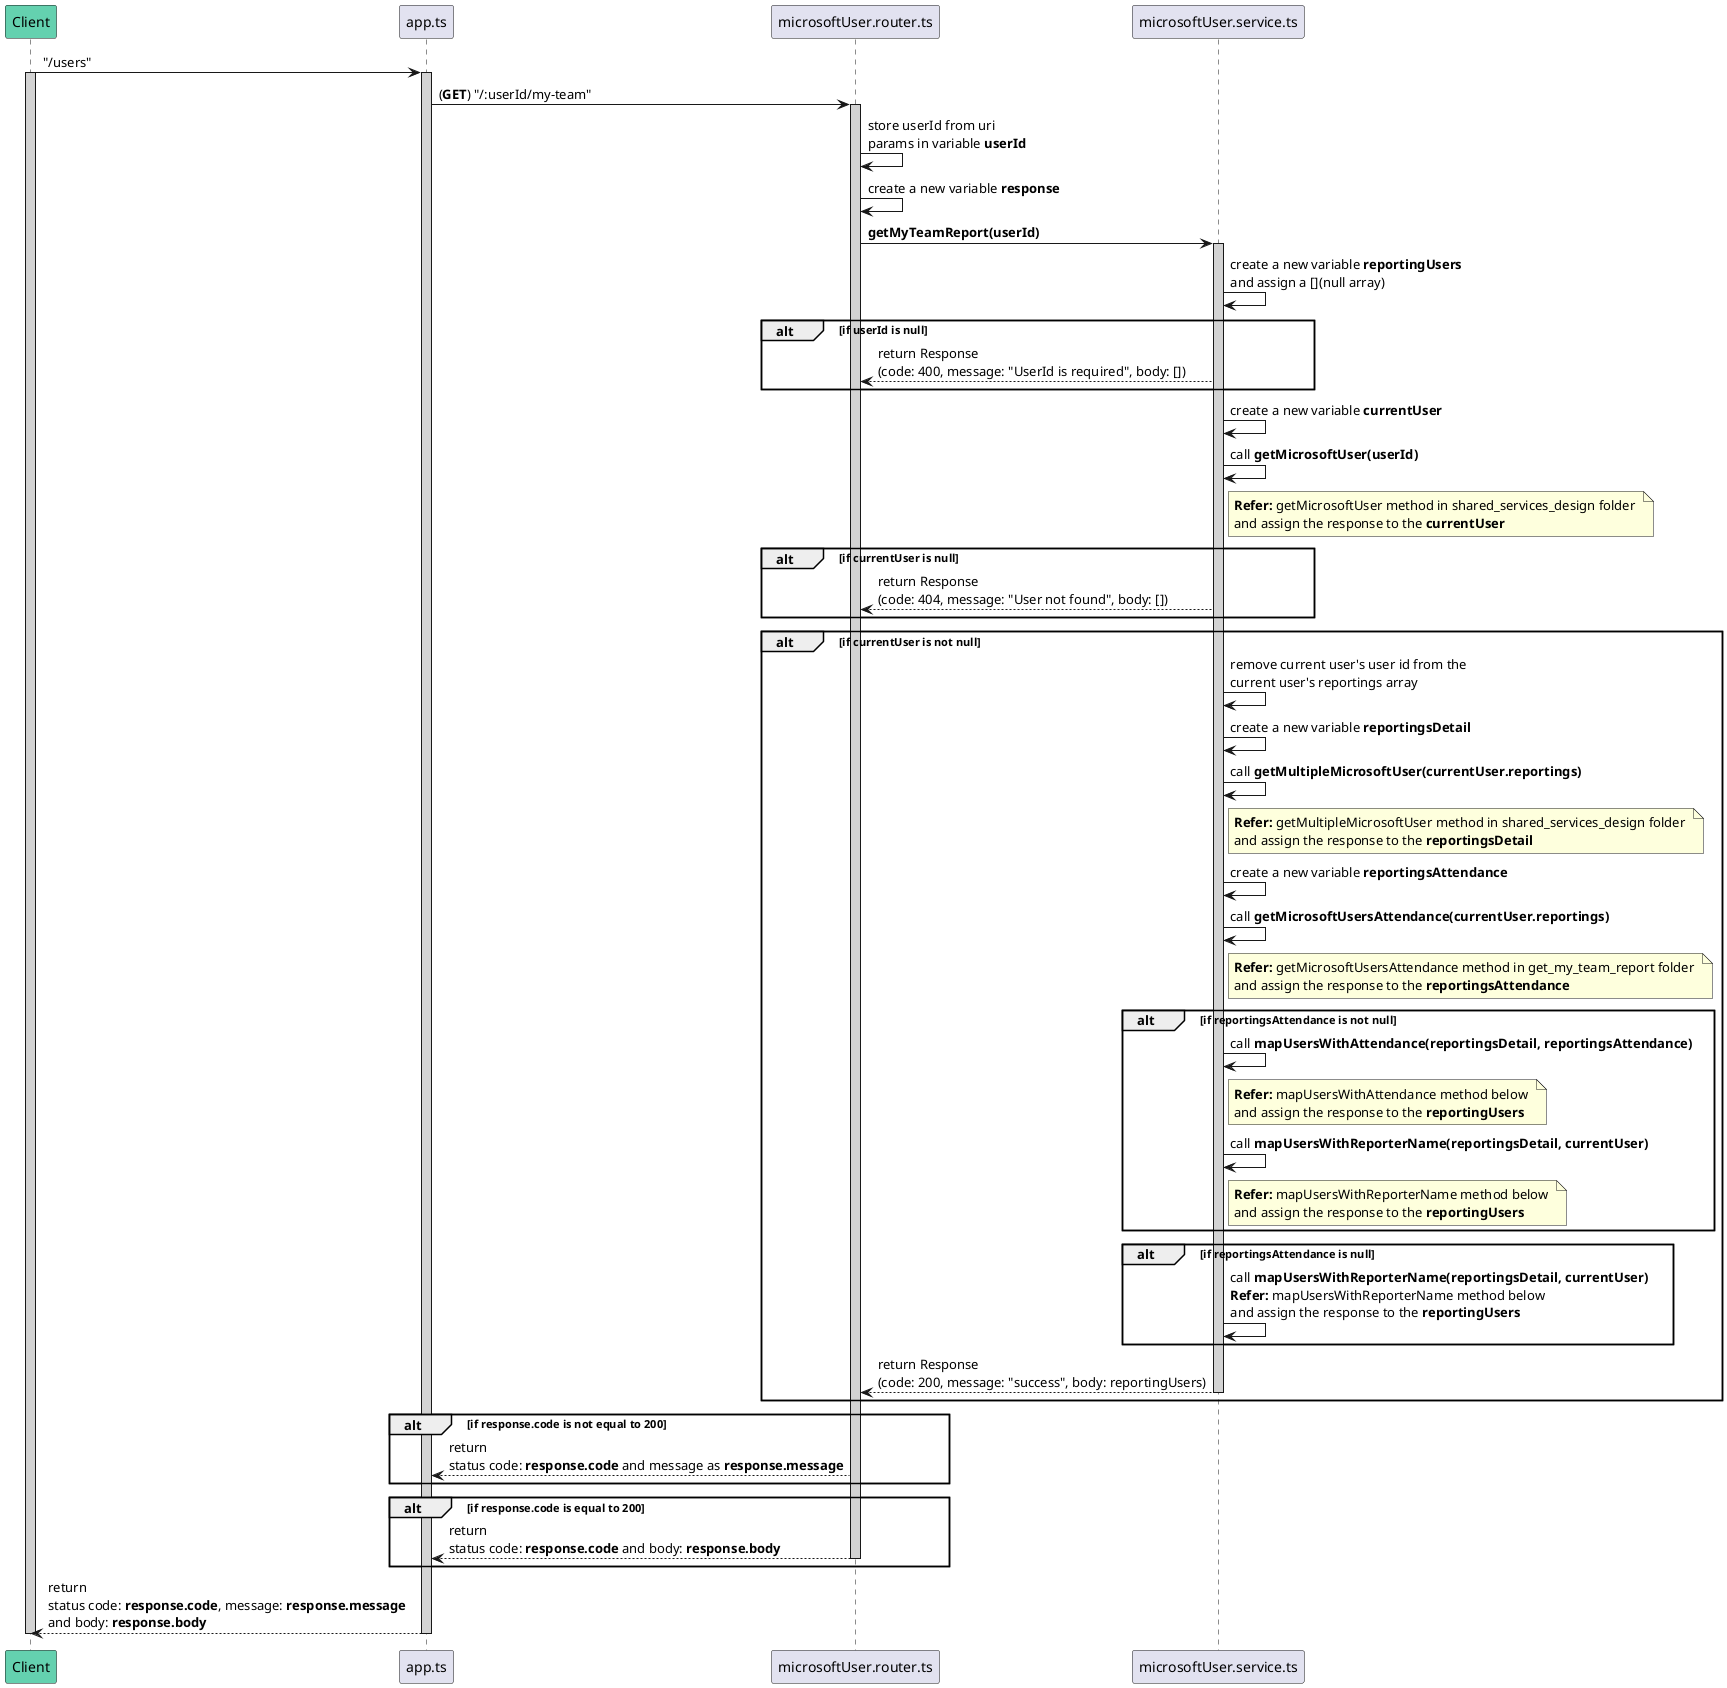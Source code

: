 @startuml getMatchingReports
participant Client #64D1AF
participant app.ts
participant microsoftUser.router.ts
participant microsoftUser.service.ts

Client -> app.ts : "/users"
activate Client #D3D3D3
activate app.ts #D3D3D3

app.ts -> microsoftUser.router.ts : (**GET**) "/:userId/my-team"
activate microsoftUser.router.ts #D3D3D3

microsoftUser.router.ts -> microsoftUser.router.ts : store userId from uri \nparams in variable **userId**
microsoftUser.router.ts -> microsoftUser.router.ts : create a new variable **response**

microsoftUser.router.ts -> microsoftUser.service.ts : **getMyTeamReport(userId)**
activate microsoftUser.service.ts #D3D3D3

microsoftUser.service.ts -> microsoftUser.service.ts : create a new variable **reportingUsers** \nand assign a [](null array)

alt if userId is null
    microsoftUser.router.ts <-- microsoftUser.service.ts : return Response\n(code: 400, message: "UserId is required", body: [])
end

microsoftUser.service.ts -> microsoftUser.service.ts : create a new variable **currentUser**
microsoftUser.service.ts -> microsoftUser.service.ts : call **getMicrosoftUser(userId)** 
note right of microsoftUser.service.ts : **Refer:** getMicrosoftUser method in shared_services_design folder \nand assign the response to the **currentUser**

alt if currentUser is null
    microsoftUser.router.ts <-- microsoftUser.service.ts : return Response\n(code: 404, message: "User not found", body: [])
end

alt if currentUser is not null
    microsoftUser.service.ts -> microsoftUser.service.ts : remove current user's user id from the \ncurrent user's reportings array

    microsoftUser.service.ts -> microsoftUser.service.ts : create a new variable **reportingsDetail**
    microsoftUser.service.ts -> microsoftUser.service.ts : call **getMultipleMicrosoftUser(currentUser.reportings)** 
    note right of microsoftUser.service.ts : **Refer:** getMultipleMicrosoftUser method in shared_services_design folder \nand assign the response to the **reportingsDetail**

    microsoftUser.service.ts -> microsoftUser.service.ts : create a new variable **reportingsAttendance**
    microsoftUser.service.ts -> microsoftUser.service.ts : call **getMicrosoftUsersAttendance(currentUser.reportings)** 
    note right of microsoftUser.service.ts : **Refer:** getMicrosoftUsersAttendance method in get_my_team_report folder \nand assign the response to the **reportingsAttendance**

    alt if reportingsAttendance is not null
        microsoftUser.service.ts -> microsoftUser.service.ts : call **mapUsersWithAttendance(reportingsDetail, reportingsAttendance)** 
        note right of microsoftUser.service.ts : **Refer:** mapUsersWithAttendance method below \nand assign the response to the **reportingUsers**
        microsoftUser.service.ts -> microsoftUser.service.ts : call **mapUsersWithReporterName(reportingsDetail, currentUser)** 
        note right of microsoftUser.service.ts : **Refer:** mapUsersWithReporterName method below \nand assign the response to the **reportingUsers**
    end

    alt if reportingsAttendance is null
        microsoftUser.service.ts -> microsoftUser.service.ts : call **mapUsersWithReporterName(reportingsDetail, currentUser)** \n**Refer:** mapUsersWithReporterName method below \nand assign the response to the **reportingUsers**
    end

     microsoftUser.router.ts <-- microsoftUser.service.ts : return Response\n(code: 200, message: "success", body: reportingUsers)
     deactivate microsoftUser.service.ts
end

alt if response.code is not equal to 200
    microsoftUser.router.ts --> app.ts: return \nstatus code: **response.code** and message as **response.message**
end

alt if response.code is equal to 200
    microsoftUser.router.ts --> app.ts: return \nstatus code: **response.code** and body: **response.body**
    deactivate microsoftUser.router.ts
end

Client <-- app.ts : return \nstatus code: **response.code**, message: **response.message** \nand body: **response.body**
deactivate app.ts
deactivate Client 
@enduml
